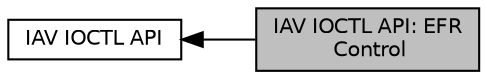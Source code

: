 digraph "IAV IOCTL API: EFR Control"
{
  bgcolor="transparent";
  edge [fontname="Helvetica",fontsize="10",labelfontname="Helvetica",labelfontsize="10"];
  node [fontname="Helvetica",fontsize="10",shape=box];
  rankdir=LR;
  Node2 [label="IAV IOCTL API",height=0.2,width=0.4,color="black",URL="$d5/d1d/group__iav-api.html",tooltip="IAV IOCTL API."];
  Node1 [label="IAV IOCTL API: EFR\l Control",height=0.2,width=0.4,color="black", fillcolor="grey75", style="filled", fontcolor="black",tooltip="IAV IOCTL API: Encode from raw ioctl, in file iav_ioctl.h."];
  Node2->Node1 [shape=plaintext, dir="back", style="solid"];
}
